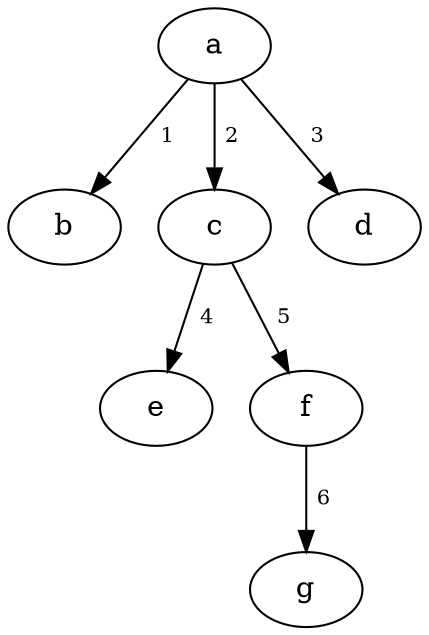 digraph {
    rankdir=TB;

    a -> b [label=< <font point-size="10">1</font> >];
    a -> c [label=< <font point-size="10">2</font> >];
    a -> d [label=< <font point-size="10">3</font> >];
    c -> e [label=< <font point-size="10">4</font> >];
    c -> f [label=< <font point-size="10">5</font> >];
    f -> g [label=< <font point-size="10">6</font> >];

}
